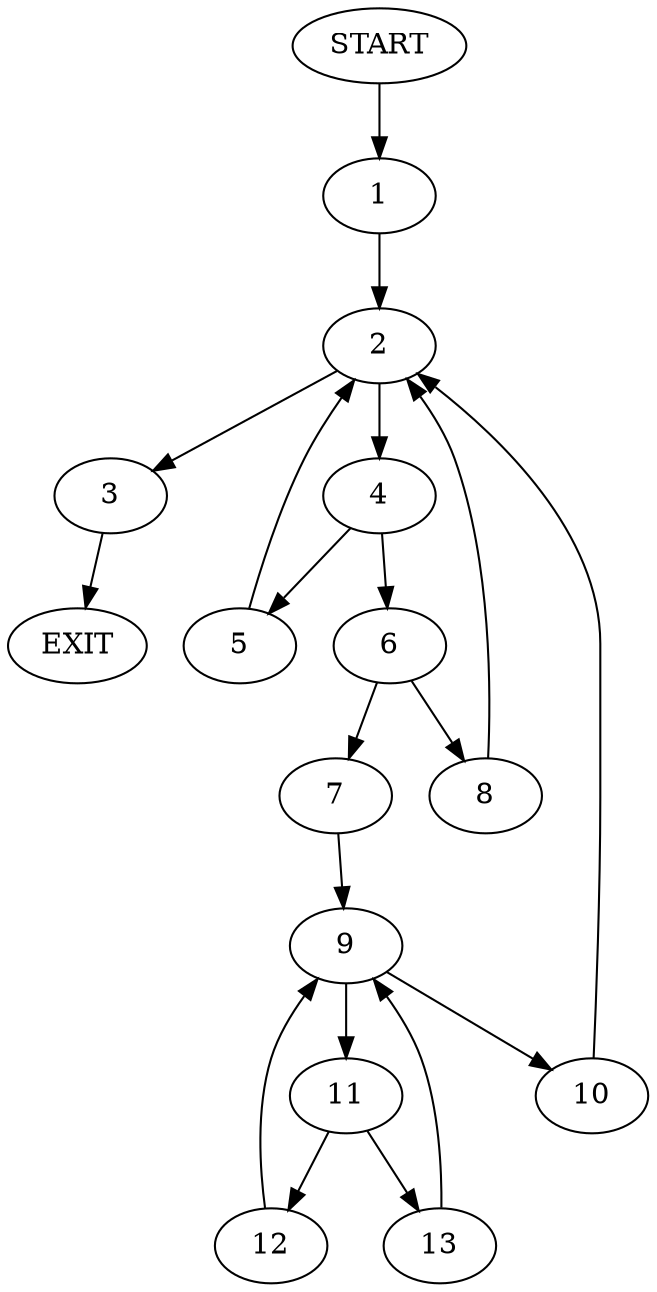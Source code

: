 digraph {
0 [label="START"]
14 [label="EXIT"]
0 -> 1
1 -> 2
2 -> 3
2 -> 4
3 -> 14
4 -> 5
4 -> 6
5 -> 2
6 -> 7
6 -> 8
8 -> 2
7 -> 9
9 -> 10
9 -> 11
10 -> 2
11 -> 12
11 -> 13
13 -> 9
12 -> 9
}
